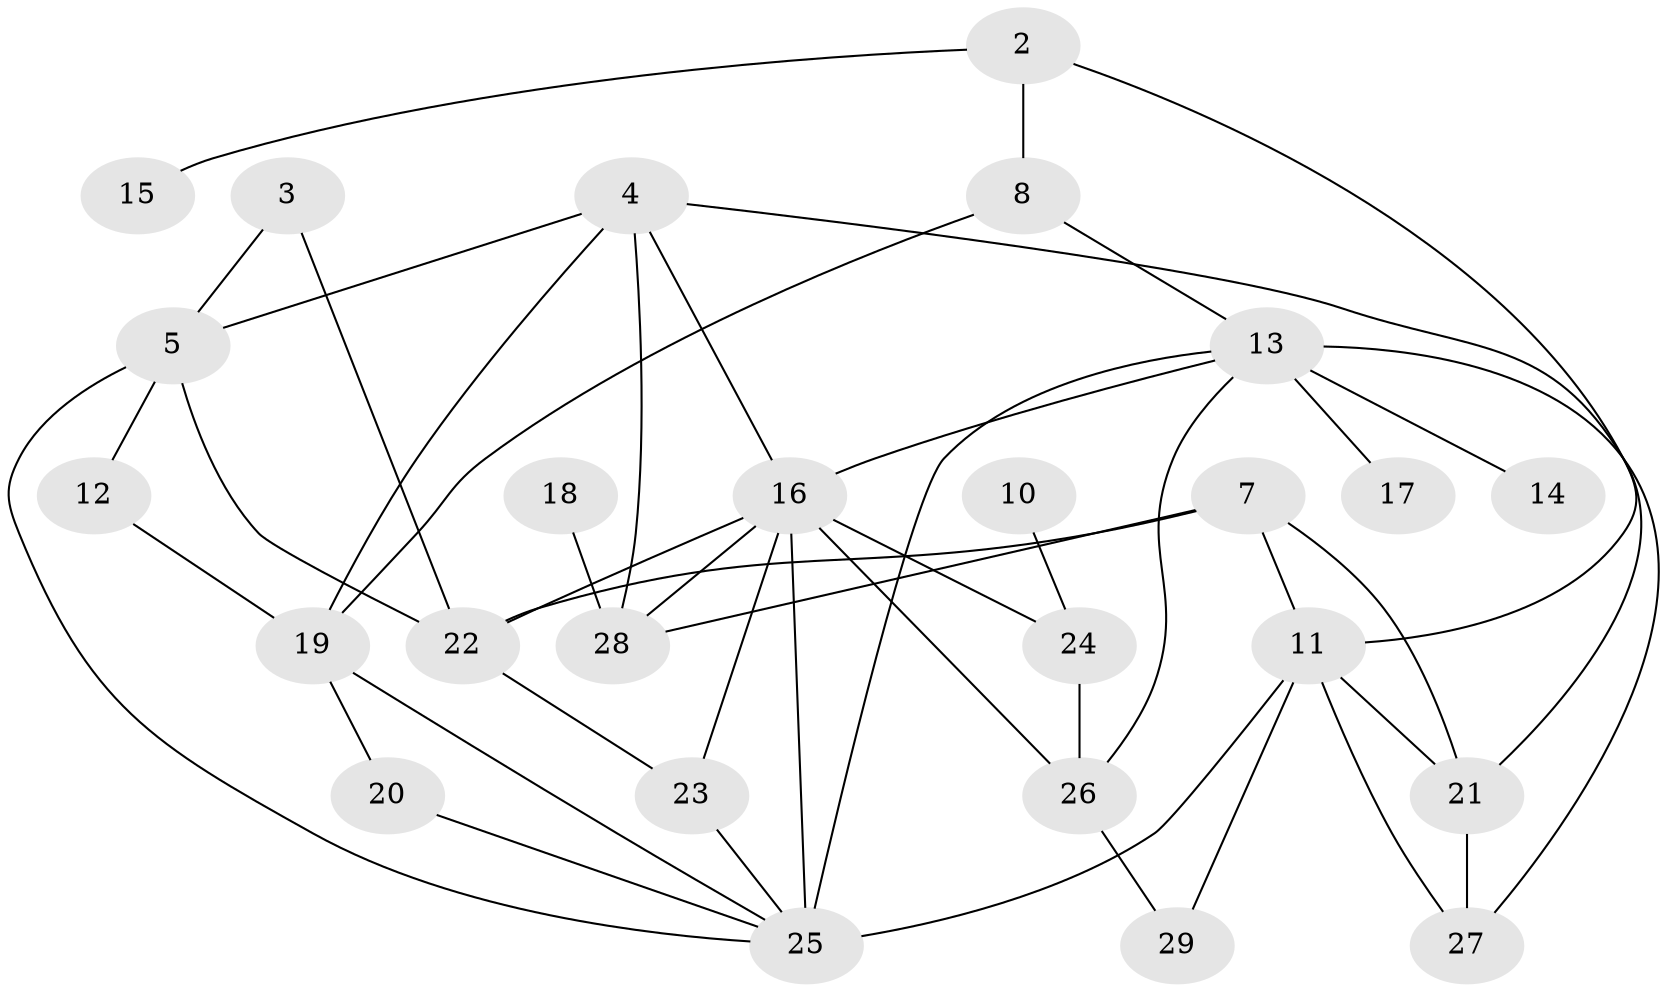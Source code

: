 // original degree distribution, {2: 0.22535211267605634, 3: 0.323943661971831, 4: 0.11267605633802817, 1: 0.16901408450704225, 0: 0.04225352112676056, 5: 0.09859154929577464, 6: 0.028169014084507043}
// Generated by graph-tools (version 1.1) at 2025/35/03/04/25 23:35:57]
// undirected, 26 vertices, 46 edges
graph export_dot {
  node [color=gray90,style=filled];
  2;
  3;
  4;
  5;
  7;
  8;
  10;
  11;
  12;
  13;
  14;
  15;
  16;
  17;
  18;
  19;
  20;
  21;
  22;
  23;
  24;
  25;
  26;
  27;
  28;
  29;
  2 -- 8 [weight=1.0];
  2 -- 11 [weight=1.0];
  2 -- 15 [weight=1.0];
  3 -- 5 [weight=1.0];
  3 -- 22 [weight=1.0];
  4 -- 5 [weight=1.0];
  4 -- 16 [weight=1.0];
  4 -- 19 [weight=1.0];
  4 -- 21 [weight=1.0];
  4 -- 28 [weight=1.0];
  5 -- 12 [weight=1.0];
  5 -- 22 [weight=1.0];
  5 -- 25 [weight=1.0];
  7 -- 11 [weight=1.0];
  7 -- 21 [weight=1.0];
  7 -- 22 [weight=1.0];
  7 -- 28 [weight=1.0];
  8 -- 13 [weight=1.0];
  8 -- 19 [weight=1.0];
  10 -- 24 [weight=1.0];
  11 -- 21 [weight=1.0];
  11 -- 25 [weight=3.0];
  11 -- 27 [weight=2.0];
  11 -- 29 [weight=1.0];
  12 -- 19 [weight=1.0];
  13 -- 14 [weight=1.0];
  13 -- 16 [weight=1.0];
  13 -- 17 [weight=2.0];
  13 -- 25 [weight=1.0];
  13 -- 26 [weight=1.0];
  13 -- 27 [weight=1.0];
  16 -- 22 [weight=1.0];
  16 -- 23 [weight=1.0];
  16 -- 24 [weight=1.0];
  16 -- 25 [weight=1.0];
  16 -- 26 [weight=1.0];
  16 -- 28 [weight=1.0];
  18 -- 28 [weight=1.0];
  19 -- 20 [weight=1.0];
  19 -- 25 [weight=1.0];
  20 -- 25 [weight=1.0];
  21 -- 27 [weight=2.0];
  22 -- 23 [weight=1.0];
  23 -- 25 [weight=1.0];
  24 -- 26 [weight=2.0];
  26 -- 29 [weight=1.0];
}
